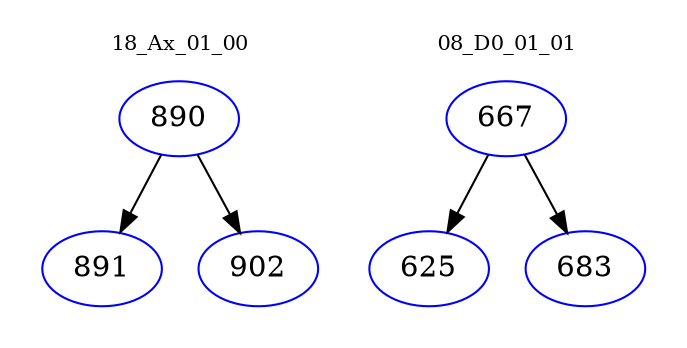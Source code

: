 digraph{
subgraph cluster_0 {
color = white
label = "18_Ax_01_00";
fontsize=10;
T0_890 [label="890", color="blue"]
T0_890 -> T0_891 [color="black"]
T0_891 [label="891", color="blue"]
T0_890 -> T0_902 [color="black"]
T0_902 [label="902", color="blue"]
}
subgraph cluster_1 {
color = white
label = "08_D0_01_01";
fontsize=10;
T1_667 [label="667", color="blue"]
T1_667 -> T1_625 [color="black"]
T1_625 [label="625", color="blue"]
T1_667 -> T1_683 [color="black"]
T1_683 [label="683", color="blue"]
}
}
